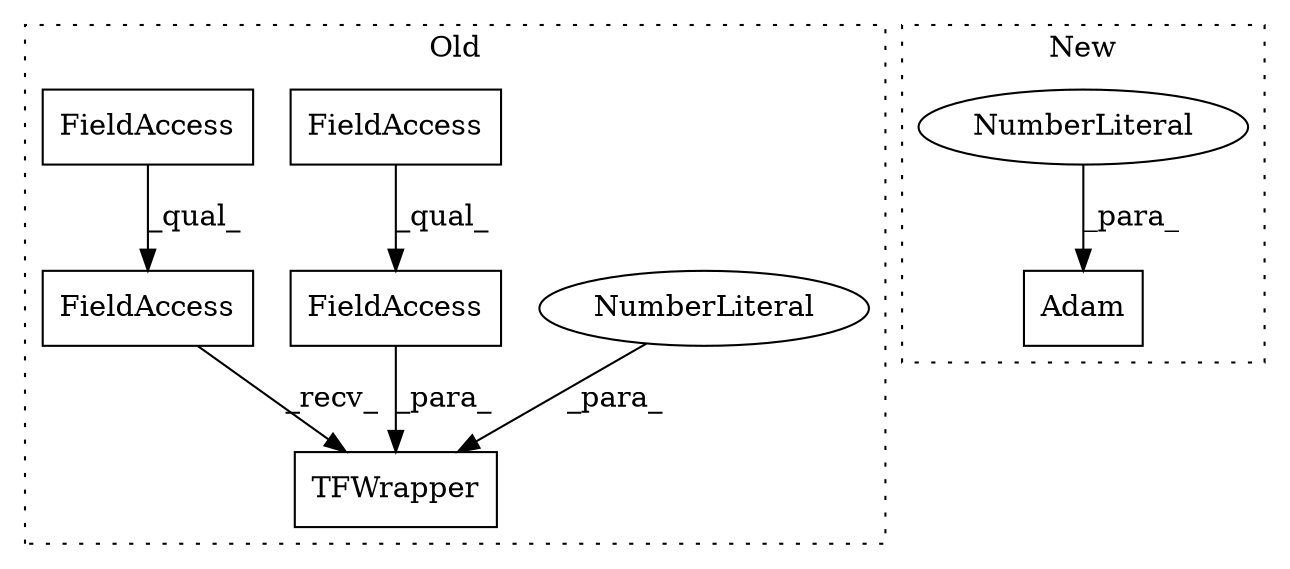 digraph G {
subgraph cluster0 {
1 [label="TFWrapper" a="32" s="2234,2280" l="10,1" shape="box"];
3 [label="NumberLiteral" a="34" s="2275" l="5" shape="ellipse"];
4 [label="FieldAccess" a="22" s="2244" l="30" shape="box"];
5 [label="FieldAccess" a="22" s="2244" l="16" shape="box"];
6 [label="FieldAccess" a="22" s="2206" l="27" shape="box"];
7 [label="FieldAccess" a="22" s="2206" l="15" shape="box"];
label = "Old";
style="dotted";
}
subgraph cluster1 {
2 [label="Adam" a="32" s="2258,2268" l="5,1" shape="box"];
8 [label="NumberLiteral" a="34" s="2263" l="5" shape="ellipse"];
label = "New";
style="dotted";
}
3 -> 1 [label="_para_"];
4 -> 1 [label="_para_"];
5 -> 4 [label="_qual_"];
6 -> 1 [label="_recv_"];
7 -> 6 [label="_qual_"];
8 -> 2 [label="_para_"];
}